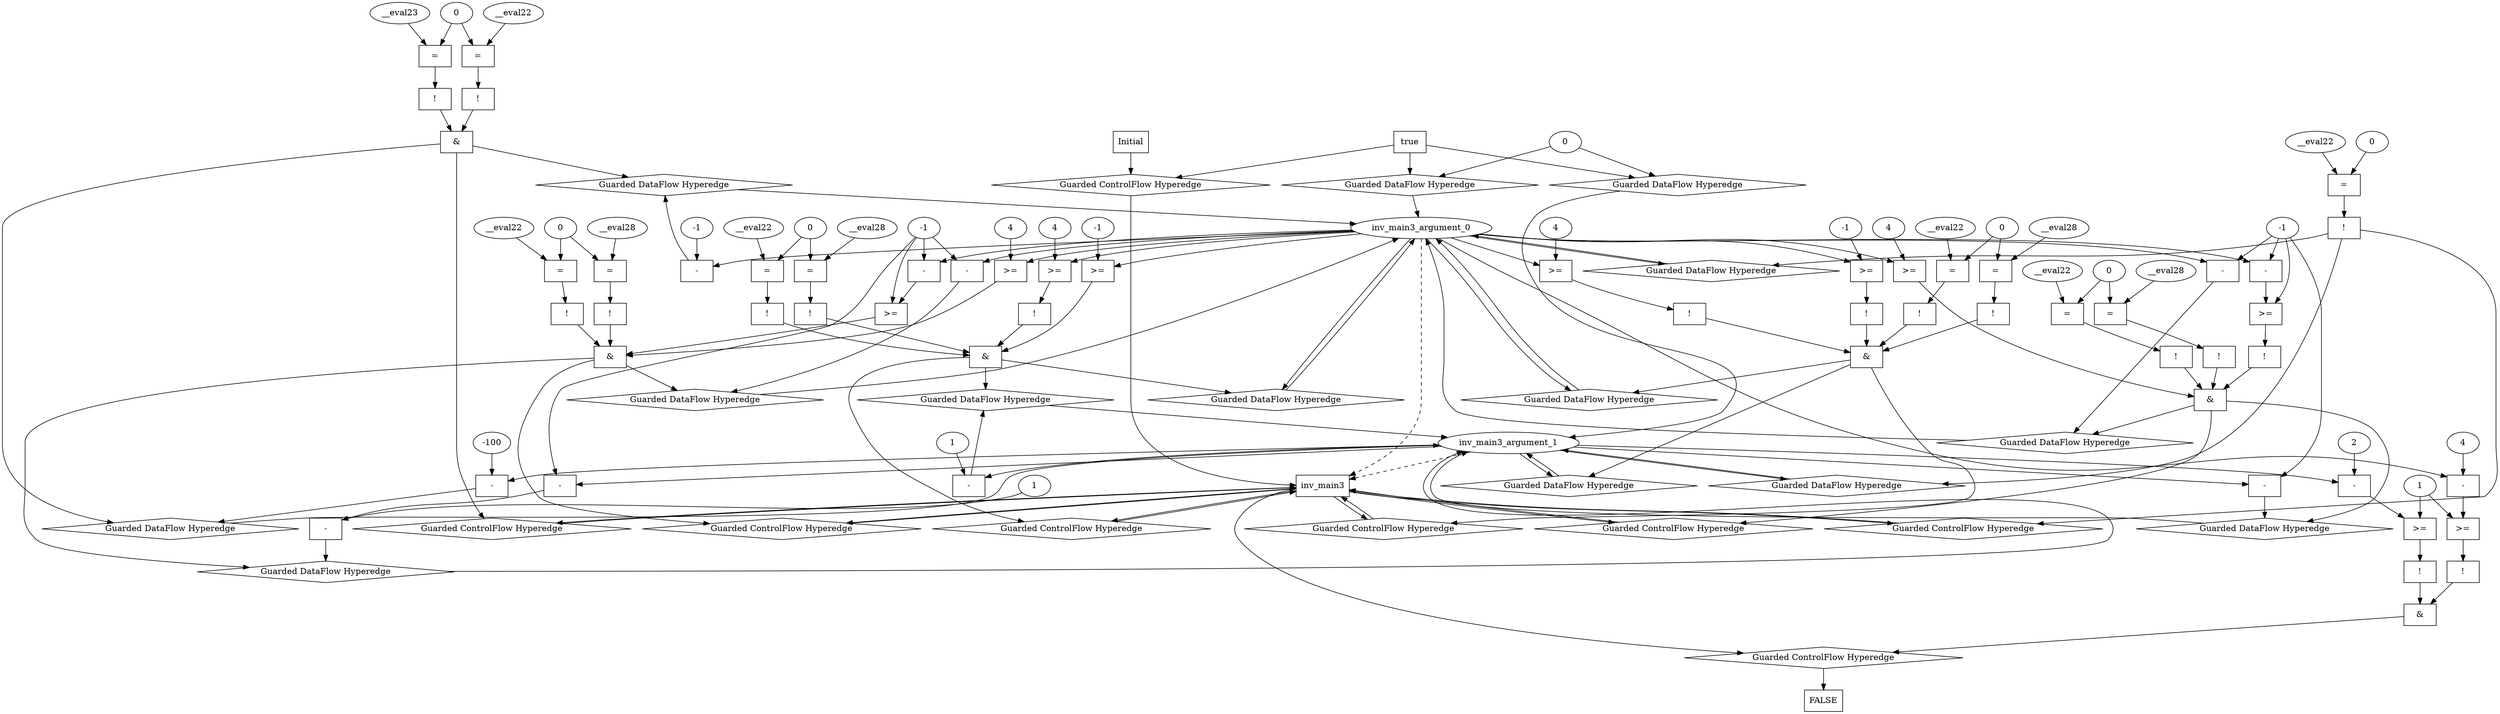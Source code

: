 digraph dag {
inv_main3 [label="inv_main3" shape="rect"];
FALSE [label="FALSE" shape="rect"];
Initial [label="Initial" shape="rect"];
ControlFowHyperEdge_0 [label="Guarded ControlFlow Hyperedge" shape="diamond"];
Initial -> ControlFowHyperEdge_0[label=""]
ControlFowHyperEdge_0 -> inv_main3[label=""]
ControlFowHyperEdge_1 [label="Guarded ControlFlow Hyperedge" shape="diamond"];
inv_main3 -> ControlFowHyperEdge_1[label=""]
ControlFowHyperEdge_1 -> inv_main3[label=""]
ControlFowHyperEdge_2 [label="Guarded ControlFlow Hyperedge" shape="diamond"];
inv_main3 -> ControlFowHyperEdge_2[label=""]
ControlFowHyperEdge_2 -> inv_main3[label=""]
ControlFowHyperEdge_3 [label="Guarded ControlFlow Hyperedge" shape="diamond"];
inv_main3 -> ControlFowHyperEdge_3[label=""]
ControlFowHyperEdge_3 -> inv_main3[label=""]
ControlFowHyperEdge_4 [label="Guarded ControlFlow Hyperedge" shape="diamond"];
inv_main3 -> ControlFowHyperEdge_4[label=""]
ControlFowHyperEdge_4 -> inv_main3[label=""]
ControlFowHyperEdge_5 [label="Guarded ControlFlow Hyperedge" shape="diamond"];
inv_main3 -> ControlFowHyperEdge_5[label=""]
ControlFowHyperEdge_5 -> inv_main3[label=""]
ControlFowHyperEdge_6 [label="Guarded ControlFlow Hyperedge" shape="diamond"];
inv_main3 -> ControlFowHyperEdge_6[label=""]
ControlFowHyperEdge_6 -> inv_main3[label=""]
ControlFowHyperEdge_7 [label="Guarded ControlFlow Hyperedge" shape="diamond"];
inv_main3 -> ControlFowHyperEdge_7[label=""]
ControlFowHyperEdge_7 -> FALSE[label=""]
inv_main3_argument_0 [label="inv_main3_argument_0" shape="oval"];
inv_main3_argument_0 -> inv_main3[label="" style="dashed"]
inv_main3_argument_1 [label="inv_main3_argument_1" shape="oval"];
inv_main3_argument_1 -> inv_main3[label="" style="dashed"]

true_0 [label="true" shape="rect"];
true_0->ControlFowHyperEdge_0 [label=""];
xxxinv_main3___Initial_0xxxdataFlow_0_node_0 [label="0"];

xxxinv_main3___Initial_0xxxdataFlow_0_node_0->DataFowHyperEdge_0_inv_main3_argument_0 [label=""];

xxxinv_main3___Initial_0xxxdataFlow_0_node_0->DataFowHyperEdge_0_inv_main3_argument_1 [label=""];
xxxinv_main3___inv_main3_1xxx_and [label="&" shape="rect"];
xxxinv_main3___inv_main3_1xxxguard_0_node_0 [label="!" shape="rect"];
xxxinv_main3___inv_main3_1xxxguard_0_node_1 [label="=" shape="rect"];
xxxinv_main3___inv_main3_1xxxguard_0_node_2 [label="__eval23"];
xxxinv_main3___inv_main3_1xxxguard_0_node_3 [label="0"];
xxxinv_main3___inv_main3_1xxxguard_0_node_1->xxxinv_main3___inv_main3_1xxxguard_0_node_0
xxxinv_main3___inv_main3_1xxxguard_0_node_2->xxxinv_main3___inv_main3_1xxxguard_0_node_1
xxxinv_main3___inv_main3_1xxxguard_0_node_3->xxxinv_main3___inv_main3_1xxxguard_0_node_1

xxxinv_main3___inv_main3_1xxxguard_0_node_0->xxxinv_main3___inv_main3_1xxx_and [label=""];
xxxinv_main3___inv_main3_1xxxguard1_node_0 [label="!" shape="rect"];
xxxinv_main3___inv_main3_1xxxguard1_node_1 [label="=" shape="rect"];
xxxinv_main3___inv_main3_1xxxguard1_node_2 [label="__eval22"];
xxxinv_main3___inv_main3_1xxxguard1_node_1->xxxinv_main3___inv_main3_1xxxguard1_node_0
xxxinv_main3___inv_main3_1xxxguard1_node_2->xxxinv_main3___inv_main3_1xxxguard1_node_1
xxxinv_main3___inv_main3_1xxxguard_0_node_3->xxxinv_main3___inv_main3_1xxxguard1_node_1

xxxinv_main3___inv_main3_1xxxguard1_node_0->xxxinv_main3___inv_main3_1xxx_and [label=""];
xxxinv_main3___inv_main3_1xxx_and->ControlFowHyperEdge_1 [label=""];
xxxinv_main3___inv_main3_1xxxdataFlow_0_node_0 [label="-" shape="rect"];
xxxinv_main3___inv_main3_1xxxdataFlow_0_node_2 [label="-1"];
inv_main3_argument_0->xxxinv_main3___inv_main3_1xxxdataFlow_0_node_0
xxxinv_main3___inv_main3_1xxxdataFlow_0_node_2->xxxinv_main3___inv_main3_1xxxdataFlow_0_node_0

xxxinv_main3___inv_main3_1xxxdataFlow_0_node_0->DataFowHyperEdge_1_inv_main3_argument_0 [label=""];
xxxinv_main3___inv_main3_1xxxdataFlow1_node_0 [label="-" shape="rect"];
xxxinv_main3___inv_main3_1xxxdataFlow1_node_2 [label="-100"];
inv_main3_argument_1->xxxinv_main3___inv_main3_1xxxdataFlow1_node_0
xxxinv_main3___inv_main3_1xxxdataFlow1_node_2->xxxinv_main3___inv_main3_1xxxdataFlow1_node_0

xxxinv_main3___inv_main3_1xxxdataFlow1_node_0->DataFowHyperEdge_1_inv_main3_argument_1 [label=""];
xxxinv_main3___inv_main3_2xxxguard_0_node_0 [label="!" shape="rect"];
xxxinv_main3___inv_main3_2xxxguard_0_node_1 [label="=" shape="rect"];
xxxinv_main3___inv_main3_2xxxguard_0_node_2 [label="__eval22"];
xxxinv_main3___inv_main3_2xxxguard_0_node_3 [label="0"];
xxxinv_main3___inv_main3_2xxxguard_0_node_1->xxxinv_main3___inv_main3_2xxxguard_0_node_0
xxxinv_main3___inv_main3_2xxxguard_0_node_2->xxxinv_main3___inv_main3_2xxxguard_0_node_1
xxxinv_main3___inv_main3_2xxxguard_0_node_3->xxxinv_main3___inv_main3_2xxxguard_0_node_1

xxxinv_main3___inv_main3_2xxxguard_0_node_0->ControlFowHyperEdge_2 [label=""];
xxxinv_main3___inv_main3_3xxx_and [label="&" shape="rect"];
xxxinv_main3___inv_main3_3xxxguard_0_node_0 [label=">=" shape="rect"];
xxxinv_main3___inv_main3_3xxxguard_0_node_1 [label="-1"];
xxxinv_main3___inv_main3_3xxxguard_0_node_1->xxxinv_main3___inv_main3_3xxxguard_0_node_0
inv_main3_argument_0->xxxinv_main3___inv_main3_3xxxguard_0_node_0

xxxinv_main3___inv_main3_3xxxguard_0_node_0->xxxinv_main3___inv_main3_3xxx_and [label=""];
xxxinv_main3___inv_main3_3xxxguard1_node_0 [label="!" shape="rect"];
xxxinv_main3___inv_main3_3xxxguard1_node_1 [label=">=" shape="rect"];
xxxinv_main3___inv_main3_3xxxguard1_node_3 [label="4"];
xxxinv_main3___inv_main3_3xxxguard1_node_1->xxxinv_main3___inv_main3_3xxxguard1_node_0
inv_main3_argument_0->xxxinv_main3___inv_main3_3xxxguard1_node_1
xxxinv_main3___inv_main3_3xxxguard1_node_3->xxxinv_main3___inv_main3_3xxxguard1_node_1

xxxinv_main3___inv_main3_3xxxguard1_node_0->xxxinv_main3___inv_main3_3xxx_and [label=""];
xxxinv_main3___inv_main3_3xxxguard2_node_0 [label="!" shape="rect"];
xxxinv_main3___inv_main3_3xxxguard2_node_1 [label="=" shape="rect"];
xxxinv_main3___inv_main3_3xxxguard2_node_2 [label="__eval28"];
xxxinv_main3___inv_main3_3xxxguard2_node_3 [label="0"];
xxxinv_main3___inv_main3_3xxxguard2_node_1->xxxinv_main3___inv_main3_3xxxguard2_node_0
xxxinv_main3___inv_main3_3xxxguard2_node_2->xxxinv_main3___inv_main3_3xxxguard2_node_1
xxxinv_main3___inv_main3_3xxxguard2_node_3->xxxinv_main3___inv_main3_3xxxguard2_node_1

xxxinv_main3___inv_main3_3xxxguard2_node_0->xxxinv_main3___inv_main3_3xxx_and [label=""];
xxxinv_main3___inv_main3_3xxxguard3_node_0 [label="!" shape="rect"];
xxxinv_main3___inv_main3_3xxxguard3_node_1 [label="=" shape="rect"];
xxxinv_main3___inv_main3_3xxxguard3_node_2 [label="__eval22"];
xxxinv_main3___inv_main3_3xxxguard3_node_1->xxxinv_main3___inv_main3_3xxxguard3_node_0
xxxinv_main3___inv_main3_3xxxguard3_node_2->xxxinv_main3___inv_main3_3xxxguard3_node_1
xxxinv_main3___inv_main3_3xxxguard2_node_3->xxxinv_main3___inv_main3_3xxxguard3_node_1

xxxinv_main3___inv_main3_3xxxguard3_node_0->xxxinv_main3___inv_main3_3xxx_and [label=""];
xxxinv_main3___inv_main3_3xxx_and->ControlFowHyperEdge_3 [label=""];
xxxinv_main3___inv_main3_3xxxdataFlow_0_node_0 [label="-" shape="rect"];
xxxinv_main3___inv_main3_3xxxdataFlow_0_node_2 [label="1"];
inv_main3_argument_1->xxxinv_main3___inv_main3_3xxxdataFlow_0_node_0
xxxinv_main3___inv_main3_3xxxdataFlow_0_node_2->xxxinv_main3___inv_main3_3xxxdataFlow_0_node_0

xxxinv_main3___inv_main3_3xxxdataFlow_0_node_0->DataFowHyperEdge_3_inv_main3_argument_1 [label=""];
xxxinv_main3___inv_main3_4xxx_and [label="&" shape="rect"];
xxxinv_main3___inv_main3_4xxxguard_0_node_0 [label="!" shape="rect"];
xxxinv_main3___inv_main3_4xxxguard_0_node_1 [label=">=" shape="rect"];
xxxinv_main3___inv_main3_4xxxguard_0_node_2 [label="-1"];
xxxinv_main3___inv_main3_4xxxguard_0_node_1->xxxinv_main3___inv_main3_4xxxguard_0_node_0
xxxinv_main3___inv_main3_4xxxguard_0_node_2->xxxinv_main3___inv_main3_4xxxguard_0_node_1
inv_main3_argument_0->xxxinv_main3___inv_main3_4xxxguard_0_node_1

xxxinv_main3___inv_main3_4xxxguard_0_node_0->xxxinv_main3___inv_main3_4xxx_and [label=""];
xxxinv_main3___inv_main3_4xxxguard1_node_0 [label="!" shape="rect"];
xxxinv_main3___inv_main3_4xxxguard1_node_1 [label=">=" shape="rect"];
xxxinv_main3___inv_main3_4xxxguard1_node_3 [label="4"];
xxxinv_main3___inv_main3_4xxxguard1_node_1->xxxinv_main3___inv_main3_4xxxguard1_node_0
inv_main3_argument_0->xxxinv_main3___inv_main3_4xxxguard1_node_1
xxxinv_main3___inv_main3_4xxxguard1_node_3->xxxinv_main3___inv_main3_4xxxguard1_node_1

xxxinv_main3___inv_main3_4xxxguard1_node_0->xxxinv_main3___inv_main3_4xxx_and [label=""];
xxxinv_main3___inv_main3_4xxxguard2_node_0 [label="!" shape="rect"];
xxxinv_main3___inv_main3_4xxxguard2_node_1 [label="=" shape="rect"];
xxxinv_main3___inv_main3_4xxxguard2_node_2 [label="__eval28"];
xxxinv_main3___inv_main3_4xxxguard2_node_3 [label="0"];
xxxinv_main3___inv_main3_4xxxguard2_node_1->xxxinv_main3___inv_main3_4xxxguard2_node_0
xxxinv_main3___inv_main3_4xxxguard2_node_2->xxxinv_main3___inv_main3_4xxxguard2_node_1
xxxinv_main3___inv_main3_4xxxguard2_node_3->xxxinv_main3___inv_main3_4xxxguard2_node_1

xxxinv_main3___inv_main3_4xxxguard2_node_0->xxxinv_main3___inv_main3_4xxx_and [label=""];
xxxinv_main3___inv_main3_4xxxguard3_node_0 [label="!" shape="rect"];
xxxinv_main3___inv_main3_4xxxguard3_node_1 [label="=" shape="rect"];
xxxinv_main3___inv_main3_4xxxguard3_node_2 [label="__eval22"];
xxxinv_main3___inv_main3_4xxxguard3_node_1->xxxinv_main3___inv_main3_4xxxguard3_node_0
xxxinv_main3___inv_main3_4xxxguard3_node_2->xxxinv_main3___inv_main3_4xxxguard3_node_1
xxxinv_main3___inv_main3_4xxxguard2_node_3->xxxinv_main3___inv_main3_4xxxguard3_node_1

xxxinv_main3___inv_main3_4xxxguard3_node_0->xxxinv_main3___inv_main3_4xxx_and [label=""];
xxxinv_main3___inv_main3_4xxx_and->ControlFowHyperEdge_4 [label=""];
xxxinv_main3___inv_main3_5xxx_and [label="&" shape="rect"];
xxxinv_main3___inv_main3_5xxxguard_0_node_0 [label=">=" shape="rect"];
xxxinv_main3___inv_main3_5xxxguard_0_node_2 [label="-" shape="rect"];
xxxinv_main3___inv_main3_5xxxdataFlow_0_node_2->xxxinv_main3___inv_main3_5xxxguard_0_node_0
xxxinv_main3___inv_main3_5xxxguard_0_node_2->xxxinv_main3___inv_main3_5xxxguard_0_node_0
inv_main3_argument_0->xxxinv_main3___inv_main3_5xxxguard_0_node_2
xxxinv_main3___inv_main3_5xxxdataFlow_0_node_2->xxxinv_main3___inv_main3_5xxxguard_0_node_2

xxxinv_main3___inv_main3_5xxxguard_0_node_0->xxxinv_main3___inv_main3_5xxx_and [label=""];
xxxinv_main3___inv_main3_5xxxguard1_node_0 [label=">=" shape="rect"];
xxxinv_main3___inv_main3_5xxxguard1_node_2 [label="4"];
inv_main3_argument_0->xxxinv_main3___inv_main3_5xxxguard1_node_0
xxxinv_main3___inv_main3_5xxxguard1_node_2->xxxinv_main3___inv_main3_5xxxguard1_node_0

xxxinv_main3___inv_main3_5xxxguard1_node_0->xxxinv_main3___inv_main3_5xxx_and [label=""];
xxxinv_main3___inv_main3_5xxxguard2_node_0 [label="!" shape="rect"];
xxxinv_main3___inv_main3_5xxxguard2_node_1 [label="=" shape="rect"];
xxxinv_main3___inv_main3_5xxxguard2_node_2 [label="__eval28"];
xxxinv_main3___inv_main3_5xxxguard2_node_3 [label="0"];
xxxinv_main3___inv_main3_5xxxguard2_node_1->xxxinv_main3___inv_main3_5xxxguard2_node_0
xxxinv_main3___inv_main3_5xxxguard2_node_2->xxxinv_main3___inv_main3_5xxxguard2_node_1
xxxinv_main3___inv_main3_5xxxguard2_node_3->xxxinv_main3___inv_main3_5xxxguard2_node_1

xxxinv_main3___inv_main3_5xxxguard2_node_0->xxxinv_main3___inv_main3_5xxx_and [label=""];
xxxinv_main3___inv_main3_5xxxguard3_node_0 [label="!" shape="rect"];
xxxinv_main3___inv_main3_5xxxguard3_node_1 [label="=" shape="rect"];
xxxinv_main3___inv_main3_5xxxguard3_node_2 [label="__eval22"];
xxxinv_main3___inv_main3_5xxxguard3_node_1->xxxinv_main3___inv_main3_5xxxguard3_node_0
xxxinv_main3___inv_main3_5xxxguard3_node_2->xxxinv_main3___inv_main3_5xxxguard3_node_1
xxxinv_main3___inv_main3_5xxxguard2_node_3->xxxinv_main3___inv_main3_5xxxguard3_node_1

xxxinv_main3___inv_main3_5xxxguard3_node_0->xxxinv_main3___inv_main3_5xxx_and [label=""];
xxxinv_main3___inv_main3_5xxx_and->ControlFowHyperEdge_5 [label=""];
xxxinv_main3___inv_main3_5xxxdataFlow_0_node_0 [label="-" shape="rect"];
xxxinv_main3___inv_main3_5xxxdataFlow_0_node_2 [label="-1"];
inv_main3_argument_0->xxxinv_main3___inv_main3_5xxxdataFlow_0_node_0
xxxinv_main3___inv_main3_5xxxdataFlow_0_node_2->xxxinv_main3___inv_main3_5xxxdataFlow_0_node_0

xxxinv_main3___inv_main3_5xxxdataFlow_0_node_0->DataFowHyperEdge_5_inv_main3_argument_0 [label=""];
xxxinv_main3___inv_main3_5xxxdataFlow1_node_0 [label="-" shape="rect"];
xxxinv_main3___inv_main3_5xxxdataFlow1_node_1 [label="-" shape="rect"];
xxxinv_main3___inv_main3_5xxxdataFlow1_node_4 [label="1"];
xxxinv_main3___inv_main3_5xxxdataFlow1_node_1->xxxinv_main3___inv_main3_5xxxdataFlow1_node_0
xxxinv_main3___inv_main3_5xxxdataFlow1_node_4->xxxinv_main3___inv_main3_5xxxdataFlow1_node_0
inv_main3_argument_1->xxxinv_main3___inv_main3_5xxxdataFlow1_node_1
xxxinv_main3___inv_main3_5xxxdataFlow_0_node_2->xxxinv_main3___inv_main3_5xxxdataFlow1_node_1

xxxinv_main3___inv_main3_5xxxdataFlow1_node_0->DataFowHyperEdge_5_inv_main3_argument_1 [label=""];
xxxinv_main3___inv_main3_6xxx_and [label="&" shape="rect"];
xxxinv_main3___inv_main3_6xxxguard_0_node_0 [label="!" shape="rect"];
xxxinv_main3___inv_main3_6xxxguard_0_node_1 [label=">=" shape="rect"];
xxxinv_main3___inv_main3_6xxxguard_0_node_3 [label="-" shape="rect"];
xxxinv_main3___inv_main3_6xxxguard_0_node_1->xxxinv_main3___inv_main3_6xxxguard_0_node_0
xxxinv_main3___inv_main3_6xxxdataFlow_0_node_2->xxxinv_main3___inv_main3_6xxxguard_0_node_1
xxxinv_main3___inv_main3_6xxxguard_0_node_3->xxxinv_main3___inv_main3_6xxxguard_0_node_1
inv_main3_argument_0->xxxinv_main3___inv_main3_6xxxguard_0_node_3
xxxinv_main3___inv_main3_6xxxdataFlow_0_node_2->xxxinv_main3___inv_main3_6xxxguard_0_node_3

xxxinv_main3___inv_main3_6xxxguard_0_node_0->xxxinv_main3___inv_main3_6xxx_and [label=""];
xxxinv_main3___inv_main3_6xxxguard1_node_0 [label=">=" shape="rect"];
xxxinv_main3___inv_main3_6xxxguard1_node_2 [label="4"];
inv_main3_argument_0->xxxinv_main3___inv_main3_6xxxguard1_node_0
xxxinv_main3___inv_main3_6xxxguard1_node_2->xxxinv_main3___inv_main3_6xxxguard1_node_0

xxxinv_main3___inv_main3_6xxxguard1_node_0->xxxinv_main3___inv_main3_6xxx_and [label=""];
xxxinv_main3___inv_main3_6xxxguard2_node_0 [label="!" shape="rect"];
xxxinv_main3___inv_main3_6xxxguard2_node_1 [label="=" shape="rect"];
xxxinv_main3___inv_main3_6xxxguard2_node_2 [label="__eval28"];
xxxinv_main3___inv_main3_6xxxguard2_node_3 [label="0"];
xxxinv_main3___inv_main3_6xxxguard2_node_1->xxxinv_main3___inv_main3_6xxxguard2_node_0
xxxinv_main3___inv_main3_6xxxguard2_node_2->xxxinv_main3___inv_main3_6xxxguard2_node_1
xxxinv_main3___inv_main3_6xxxguard2_node_3->xxxinv_main3___inv_main3_6xxxguard2_node_1

xxxinv_main3___inv_main3_6xxxguard2_node_0->xxxinv_main3___inv_main3_6xxx_and [label=""];
xxxinv_main3___inv_main3_6xxxguard3_node_0 [label="!" shape="rect"];
xxxinv_main3___inv_main3_6xxxguard3_node_1 [label="=" shape="rect"];
xxxinv_main3___inv_main3_6xxxguard3_node_2 [label="__eval22"];
xxxinv_main3___inv_main3_6xxxguard3_node_1->xxxinv_main3___inv_main3_6xxxguard3_node_0
xxxinv_main3___inv_main3_6xxxguard3_node_2->xxxinv_main3___inv_main3_6xxxguard3_node_1
xxxinv_main3___inv_main3_6xxxguard2_node_3->xxxinv_main3___inv_main3_6xxxguard3_node_1

xxxinv_main3___inv_main3_6xxxguard3_node_0->xxxinv_main3___inv_main3_6xxx_and [label=""];
xxxinv_main3___inv_main3_6xxx_and->ControlFowHyperEdge_6 [label=""];
xxxinv_main3___inv_main3_6xxxdataFlow_0_node_0 [label="-" shape="rect"];
xxxinv_main3___inv_main3_6xxxdataFlow_0_node_2 [label="-1"];
inv_main3_argument_0->xxxinv_main3___inv_main3_6xxxdataFlow_0_node_0
xxxinv_main3___inv_main3_6xxxdataFlow_0_node_2->xxxinv_main3___inv_main3_6xxxdataFlow_0_node_0

xxxinv_main3___inv_main3_6xxxdataFlow_0_node_0->DataFowHyperEdge_6_inv_main3_argument_0 [label=""];
xxxinv_main3___inv_main3_6xxxdataFlow1_node_0 [label="-" shape="rect"];
inv_main3_argument_1->xxxinv_main3___inv_main3_6xxxdataFlow1_node_0
xxxinv_main3___inv_main3_6xxxdataFlow_0_node_2->xxxinv_main3___inv_main3_6xxxdataFlow1_node_0

xxxinv_main3___inv_main3_6xxxdataFlow1_node_0->DataFowHyperEdge_6_inv_main3_argument_1 [label=""];
xxxFALSE___inv_main3_7xxx_and [label="&" shape="rect"];
xxxFALSE___inv_main3_7xxxguard_0_node_0 [label="!" shape="rect"];
xxxFALSE___inv_main3_7xxxguard_0_node_1 [label=">=" shape="rect"];
xxxFALSE___inv_main3_7xxxguard_0_node_2 [label="-" shape="rect"];
xxxFALSE___inv_main3_7xxxguard_0_node_3 [label="4"];
xxxFALSE___inv_main3_7xxxguard_0_node_5 [label="1"];
xxxFALSE___inv_main3_7xxxguard_0_node_1->xxxFALSE___inv_main3_7xxxguard_0_node_0
xxxFALSE___inv_main3_7xxxguard_0_node_2->xxxFALSE___inv_main3_7xxxguard_0_node_1
xxxFALSE___inv_main3_7xxxguard_0_node_5->xxxFALSE___inv_main3_7xxxguard_0_node_1
xxxFALSE___inv_main3_7xxxguard_0_node_3->xxxFALSE___inv_main3_7xxxguard_0_node_2
inv_main3_argument_0->xxxFALSE___inv_main3_7xxxguard_0_node_2

xxxFALSE___inv_main3_7xxxguard_0_node_0->xxxFALSE___inv_main3_7xxx_and [label=""];
xxxFALSE___inv_main3_7xxxguard1_node_0 [label="!" shape="rect"];
xxxFALSE___inv_main3_7xxxguard1_node_1 [label=">=" shape="rect"];
xxxFALSE___inv_main3_7xxxguard1_node_2 [label="-" shape="rect"];
xxxFALSE___inv_main3_7xxxguard1_node_4 [label="2"];
xxxFALSE___inv_main3_7xxxguard1_node_1->xxxFALSE___inv_main3_7xxxguard1_node_0
xxxFALSE___inv_main3_7xxxguard1_node_2->xxxFALSE___inv_main3_7xxxguard1_node_1
xxxFALSE___inv_main3_7xxxguard_0_node_5->xxxFALSE___inv_main3_7xxxguard1_node_1
inv_main3_argument_1->xxxFALSE___inv_main3_7xxxguard1_node_2
xxxFALSE___inv_main3_7xxxguard1_node_4->xxxFALSE___inv_main3_7xxxguard1_node_2

xxxFALSE___inv_main3_7xxxguard1_node_0->xxxFALSE___inv_main3_7xxx_and [label=""];
xxxFALSE___inv_main3_7xxx_and->ControlFowHyperEdge_7 [label=""];
DataFowHyperEdge_0_inv_main3_argument_0 [label="Guarded DataFlow Hyperedge" shape="diamond"];
DataFowHyperEdge_0_inv_main3_argument_0 -> inv_main3_argument_0[label=""]
true_0->DataFowHyperEdge_0_inv_main3_argument_0 [label=""];
DataFowHyperEdge_0_inv_main3_argument_1 [label="Guarded DataFlow Hyperedge" shape="diamond"];
DataFowHyperEdge_0_inv_main3_argument_1 -> inv_main3_argument_1[label=""]
true_0->DataFowHyperEdge_0_inv_main3_argument_1 [label=""];
DataFowHyperEdge_1_inv_main3_argument_0 [label="Guarded DataFlow Hyperedge" shape="diamond"];
DataFowHyperEdge_1_inv_main3_argument_0 -> inv_main3_argument_0[label=""]
xxxinv_main3___inv_main3_1xxx_and -> DataFowHyperEdge_1_inv_main3_argument_0[label=""]
DataFowHyperEdge_1_inv_main3_argument_1 [label="Guarded DataFlow Hyperedge" shape="diamond"];
DataFowHyperEdge_1_inv_main3_argument_1 -> inv_main3_argument_1[label=""]
xxxinv_main3___inv_main3_1xxx_and -> DataFowHyperEdge_1_inv_main3_argument_1[label=""]
DataFowHyperEdge_2_inv_main3_argument_0 [label="Guarded DataFlow Hyperedge" shape="diamond"];
DataFowHyperEdge_2_inv_main3_argument_0 -> inv_main3_argument_0[label=""]
xxxinv_main3___inv_main3_2xxxguard_0_node_0 -> DataFowHyperEdge_2_inv_main3_argument_0[label=""]
DataFowHyperEdge_2_inv_main3_argument_1 [label="Guarded DataFlow Hyperedge" shape="diamond"];
DataFowHyperEdge_2_inv_main3_argument_1 -> inv_main3_argument_1[label=""]
xxxinv_main3___inv_main3_2xxxguard_0_node_0 -> DataFowHyperEdge_2_inv_main3_argument_1[label=""]
DataFowHyperEdge_3_inv_main3_argument_0 [label="Guarded DataFlow Hyperedge" shape="diamond"];
DataFowHyperEdge_3_inv_main3_argument_0 -> inv_main3_argument_0[label=""]
xxxinv_main3___inv_main3_3xxx_and -> DataFowHyperEdge_3_inv_main3_argument_0[label=""]
DataFowHyperEdge_3_inv_main3_argument_1 [label="Guarded DataFlow Hyperedge" shape="diamond"];
DataFowHyperEdge_3_inv_main3_argument_1 -> inv_main3_argument_1[label=""]
xxxinv_main3___inv_main3_3xxx_and -> DataFowHyperEdge_3_inv_main3_argument_1[label=""]
DataFowHyperEdge_4_inv_main3_argument_0 [label="Guarded DataFlow Hyperedge" shape="diamond"];
DataFowHyperEdge_4_inv_main3_argument_0 -> inv_main3_argument_0[label=""]
xxxinv_main3___inv_main3_4xxx_and -> DataFowHyperEdge_4_inv_main3_argument_0[label=""]
DataFowHyperEdge_4_inv_main3_argument_1 [label="Guarded DataFlow Hyperedge" shape="diamond"];
DataFowHyperEdge_4_inv_main3_argument_1 -> inv_main3_argument_1[label=""]
xxxinv_main3___inv_main3_4xxx_and -> DataFowHyperEdge_4_inv_main3_argument_1[label=""]
DataFowHyperEdge_5_inv_main3_argument_0 [label="Guarded DataFlow Hyperedge" shape="diamond"];
DataFowHyperEdge_5_inv_main3_argument_0 -> inv_main3_argument_0[label=""]
xxxinv_main3___inv_main3_5xxx_and -> DataFowHyperEdge_5_inv_main3_argument_0[label=""]
DataFowHyperEdge_5_inv_main3_argument_1 [label="Guarded DataFlow Hyperedge" shape="diamond"];
DataFowHyperEdge_5_inv_main3_argument_1 -> inv_main3_argument_1[label=""]
xxxinv_main3___inv_main3_5xxx_and -> DataFowHyperEdge_5_inv_main3_argument_1[label=""]
DataFowHyperEdge_6_inv_main3_argument_0 [label="Guarded DataFlow Hyperedge" shape="diamond"];
DataFowHyperEdge_6_inv_main3_argument_0 -> inv_main3_argument_0[label=""]
xxxinv_main3___inv_main3_6xxx_and -> DataFowHyperEdge_6_inv_main3_argument_0[label=""]
DataFowHyperEdge_6_inv_main3_argument_1 [label="Guarded DataFlow Hyperedge" shape="diamond"];
DataFowHyperEdge_6_inv_main3_argument_1 -> inv_main3_argument_1[label=""]
xxxinv_main3___inv_main3_6xxx_and -> DataFowHyperEdge_6_inv_main3_argument_1[label=""]
inv_main3_argument_0 -> DataFowHyperEdge_2_inv_main3_argument_0[label=""]
inv_main3_argument_1 -> DataFowHyperEdge_2_inv_main3_argument_1[label=""]
inv_main3_argument_0 -> DataFowHyperEdge_3_inv_main3_argument_0[label=""]
inv_main3_argument_0 -> DataFowHyperEdge_4_inv_main3_argument_0[label=""]
inv_main3_argument_1 -> DataFowHyperEdge_4_inv_main3_argument_1[label=""]
}
